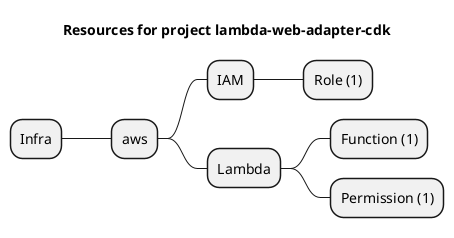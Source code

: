 @startmindmap
title Resources for project lambda-web-adapter-cdk
skinparam monochrome true
+ Infra
++ aws
+++ IAM
++++ Role (1)
+++ Lambda
++++ Function (1)
++++ Permission (1)
@endmindmap
